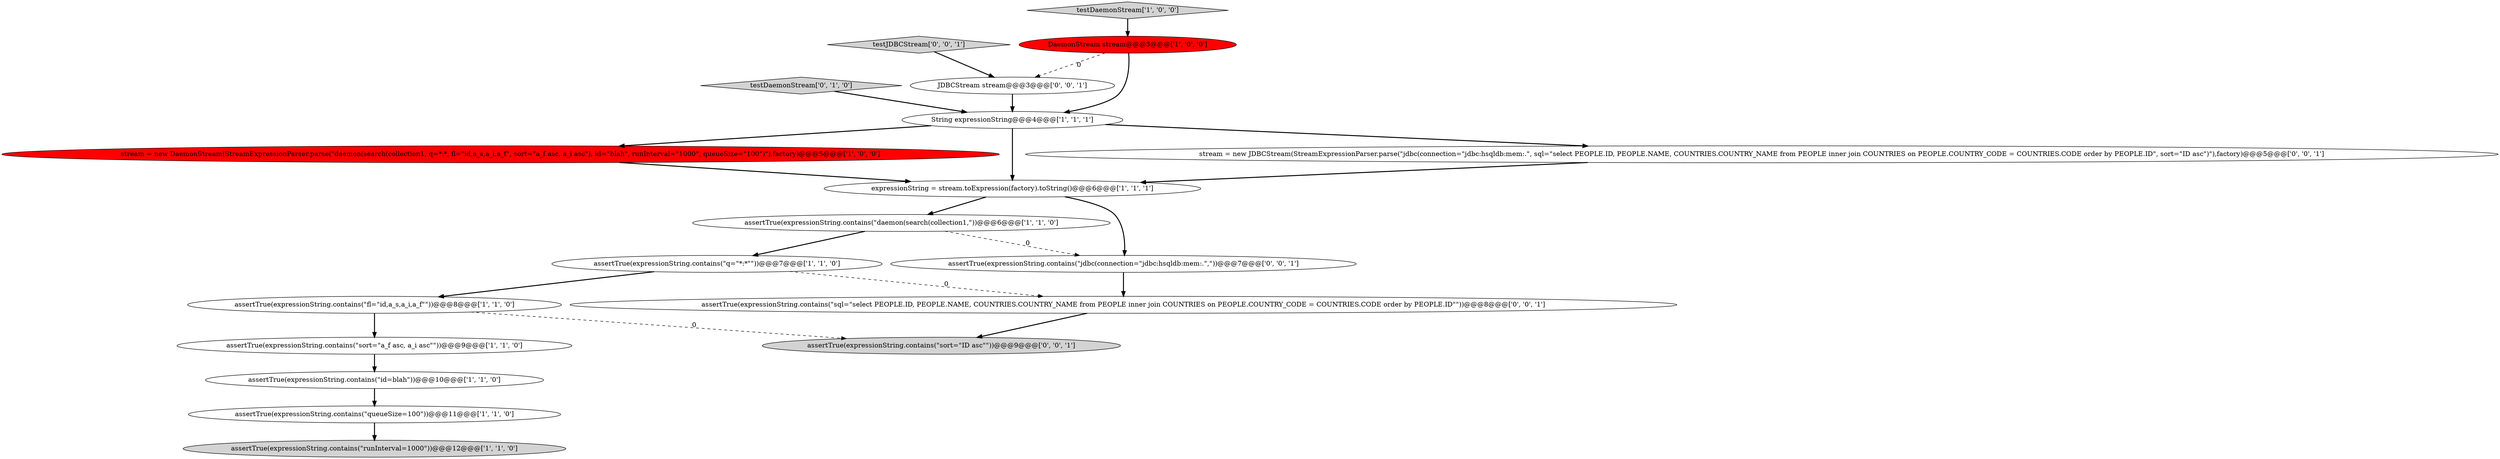digraph {
14 [style = filled, label = "assertTrue(expressionString.contains(\"sql=\"select PEOPLE.ID, PEOPLE.NAME, COUNTRIES.COUNTRY_NAME from PEOPLE inner join COUNTRIES on PEOPLE.COUNTRY_CODE = COUNTRIES.CODE order by PEOPLE.ID\"\"))@@@8@@@['0', '0', '1']", fillcolor = white, shape = ellipse image = "AAA0AAABBB3BBB"];
3 [style = filled, label = "stream = new DaemonStream(StreamExpressionParser.parse(\"daemon(search(collection1, q=*:*, fl=\"id,a_s,a_i,a_f\", sort=\"a_f asc, a_i asc\"), id=\"blah\", runInterval=\"1000\", queueSize=\"100\")\"),factory)@@@5@@@['1', '0', '0']", fillcolor = red, shape = ellipse image = "AAA1AAABBB1BBB"];
10 [style = filled, label = "assertTrue(expressionString.contains(\"runInterval=1000\"))@@@12@@@['1', '1', '0']", fillcolor = lightgray, shape = ellipse image = "AAA0AAABBB1BBB"];
12 [style = filled, label = "testDaemonStream['0', '1', '0']", fillcolor = lightgray, shape = diamond image = "AAA0AAABBB2BBB"];
2 [style = filled, label = "DaemonStream stream@@@3@@@['1', '0', '0']", fillcolor = red, shape = ellipse image = "AAA1AAABBB1BBB"];
1 [style = filled, label = "String expressionString@@@4@@@['1', '1', '1']", fillcolor = white, shape = ellipse image = "AAA0AAABBB1BBB"];
9 [style = filled, label = "testDaemonStream['1', '0', '0']", fillcolor = lightgray, shape = diamond image = "AAA0AAABBB1BBB"];
17 [style = filled, label = "assertTrue(expressionString.contains(\"sort=\"ID asc\"\"))@@@9@@@['0', '0', '1']", fillcolor = lightgray, shape = ellipse image = "AAA0AAABBB3BBB"];
13 [style = filled, label = "JDBCStream stream@@@3@@@['0', '0', '1']", fillcolor = white, shape = ellipse image = "AAA0AAABBB3BBB"];
11 [style = filled, label = "expressionString = stream.toExpression(factory).toString()@@@6@@@['1', '1', '1']", fillcolor = white, shape = ellipse image = "AAA0AAABBB1BBB"];
0 [style = filled, label = "assertTrue(expressionString.contains(\"queueSize=100\"))@@@11@@@['1', '1', '0']", fillcolor = white, shape = ellipse image = "AAA0AAABBB1BBB"];
8 [style = filled, label = "assertTrue(expressionString.contains(\"id=blah\"))@@@10@@@['1', '1', '0']", fillcolor = white, shape = ellipse image = "AAA0AAABBB1BBB"];
7 [style = filled, label = "assertTrue(expressionString.contains(\"daemon(search(collection1,\"))@@@6@@@['1', '1', '0']", fillcolor = white, shape = ellipse image = "AAA0AAABBB1BBB"];
15 [style = filled, label = "stream = new JDBCStream(StreamExpressionParser.parse(\"jdbc(connection=\"jdbc:hsqldb:mem:.\", sql=\"select PEOPLE.ID, PEOPLE.NAME, COUNTRIES.COUNTRY_NAME from PEOPLE inner join COUNTRIES on PEOPLE.COUNTRY_CODE = COUNTRIES.CODE order by PEOPLE.ID\", sort=\"ID asc\")\"),factory)@@@5@@@['0', '0', '1']", fillcolor = white, shape = ellipse image = "AAA0AAABBB3BBB"];
18 [style = filled, label = "testJDBCStream['0', '0', '1']", fillcolor = lightgray, shape = diamond image = "AAA0AAABBB3BBB"];
5 [style = filled, label = "assertTrue(expressionString.contains(\"sort=\"a_f asc, a_i asc\"\"))@@@9@@@['1', '1', '0']", fillcolor = white, shape = ellipse image = "AAA0AAABBB1BBB"];
4 [style = filled, label = "assertTrue(expressionString.contains(\"q=\"*:*\"\"))@@@7@@@['1', '1', '0']", fillcolor = white, shape = ellipse image = "AAA0AAABBB1BBB"];
16 [style = filled, label = "assertTrue(expressionString.contains(\"jdbc(connection=\"jdbc:hsqldb:mem:.\",\"))@@@7@@@['0', '0', '1']", fillcolor = white, shape = ellipse image = "AAA0AAABBB3BBB"];
6 [style = filled, label = "assertTrue(expressionString.contains(\"fl=\"id,a_s,a_i,a_f\"\"))@@@8@@@['1', '1', '0']", fillcolor = white, shape = ellipse image = "AAA0AAABBB1BBB"];
11->16 [style = bold, label=""];
5->8 [style = bold, label=""];
4->6 [style = bold, label=""];
9->2 [style = bold, label=""];
2->1 [style = bold, label=""];
7->16 [style = dashed, label="0"];
1->15 [style = bold, label=""];
1->3 [style = bold, label=""];
3->11 [style = bold, label=""];
14->17 [style = bold, label=""];
6->17 [style = dashed, label="0"];
7->4 [style = bold, label=""];
12->1 [style = bold, label=""];
13->1 [style = bold, label=""];
1->11 [style = bold, label=""];
8->0 [style = bold, label=""];
6->5 [style = bold, label=""];
0->10 [style = bold, label=""];
15->11 [style = bold, label=""];
2->13 [style = dashed, label="0"];
18->13 [style = bold, label=""];
16->14 [style = bold, label=""];
4->14 [style = dashed, label="0"];
11->7 [style = bold, label=""];
}

